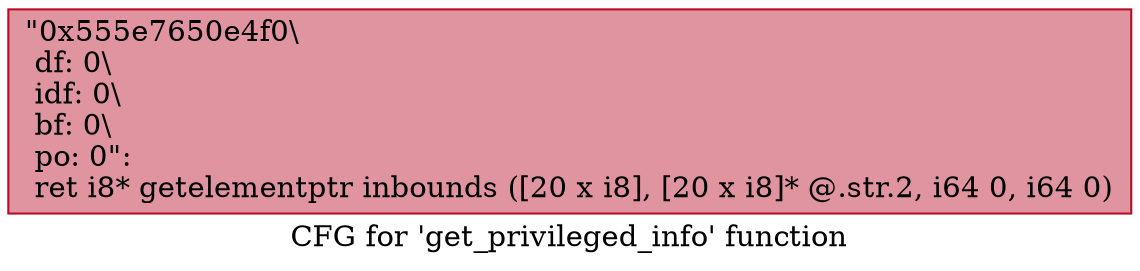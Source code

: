 digraph "CFG for 'get_privileged_info' function" {
	label="CFG for 'get_privileged_info' function";

	Node0x555e7650e4f0 [shape=record,color="#b70d28ff", style=filled, fillcolor="#b70d2870",label="{\"0x555e7650e4f0\\\l df: 0\\\l idf: 0\\\l bf: 0\\\l po: 0\":\l  ret i8* getelementptr inbounds ([20 x i8], [20 x i8]* @.str.2, i64 0, i64 0)\l}"];
}
